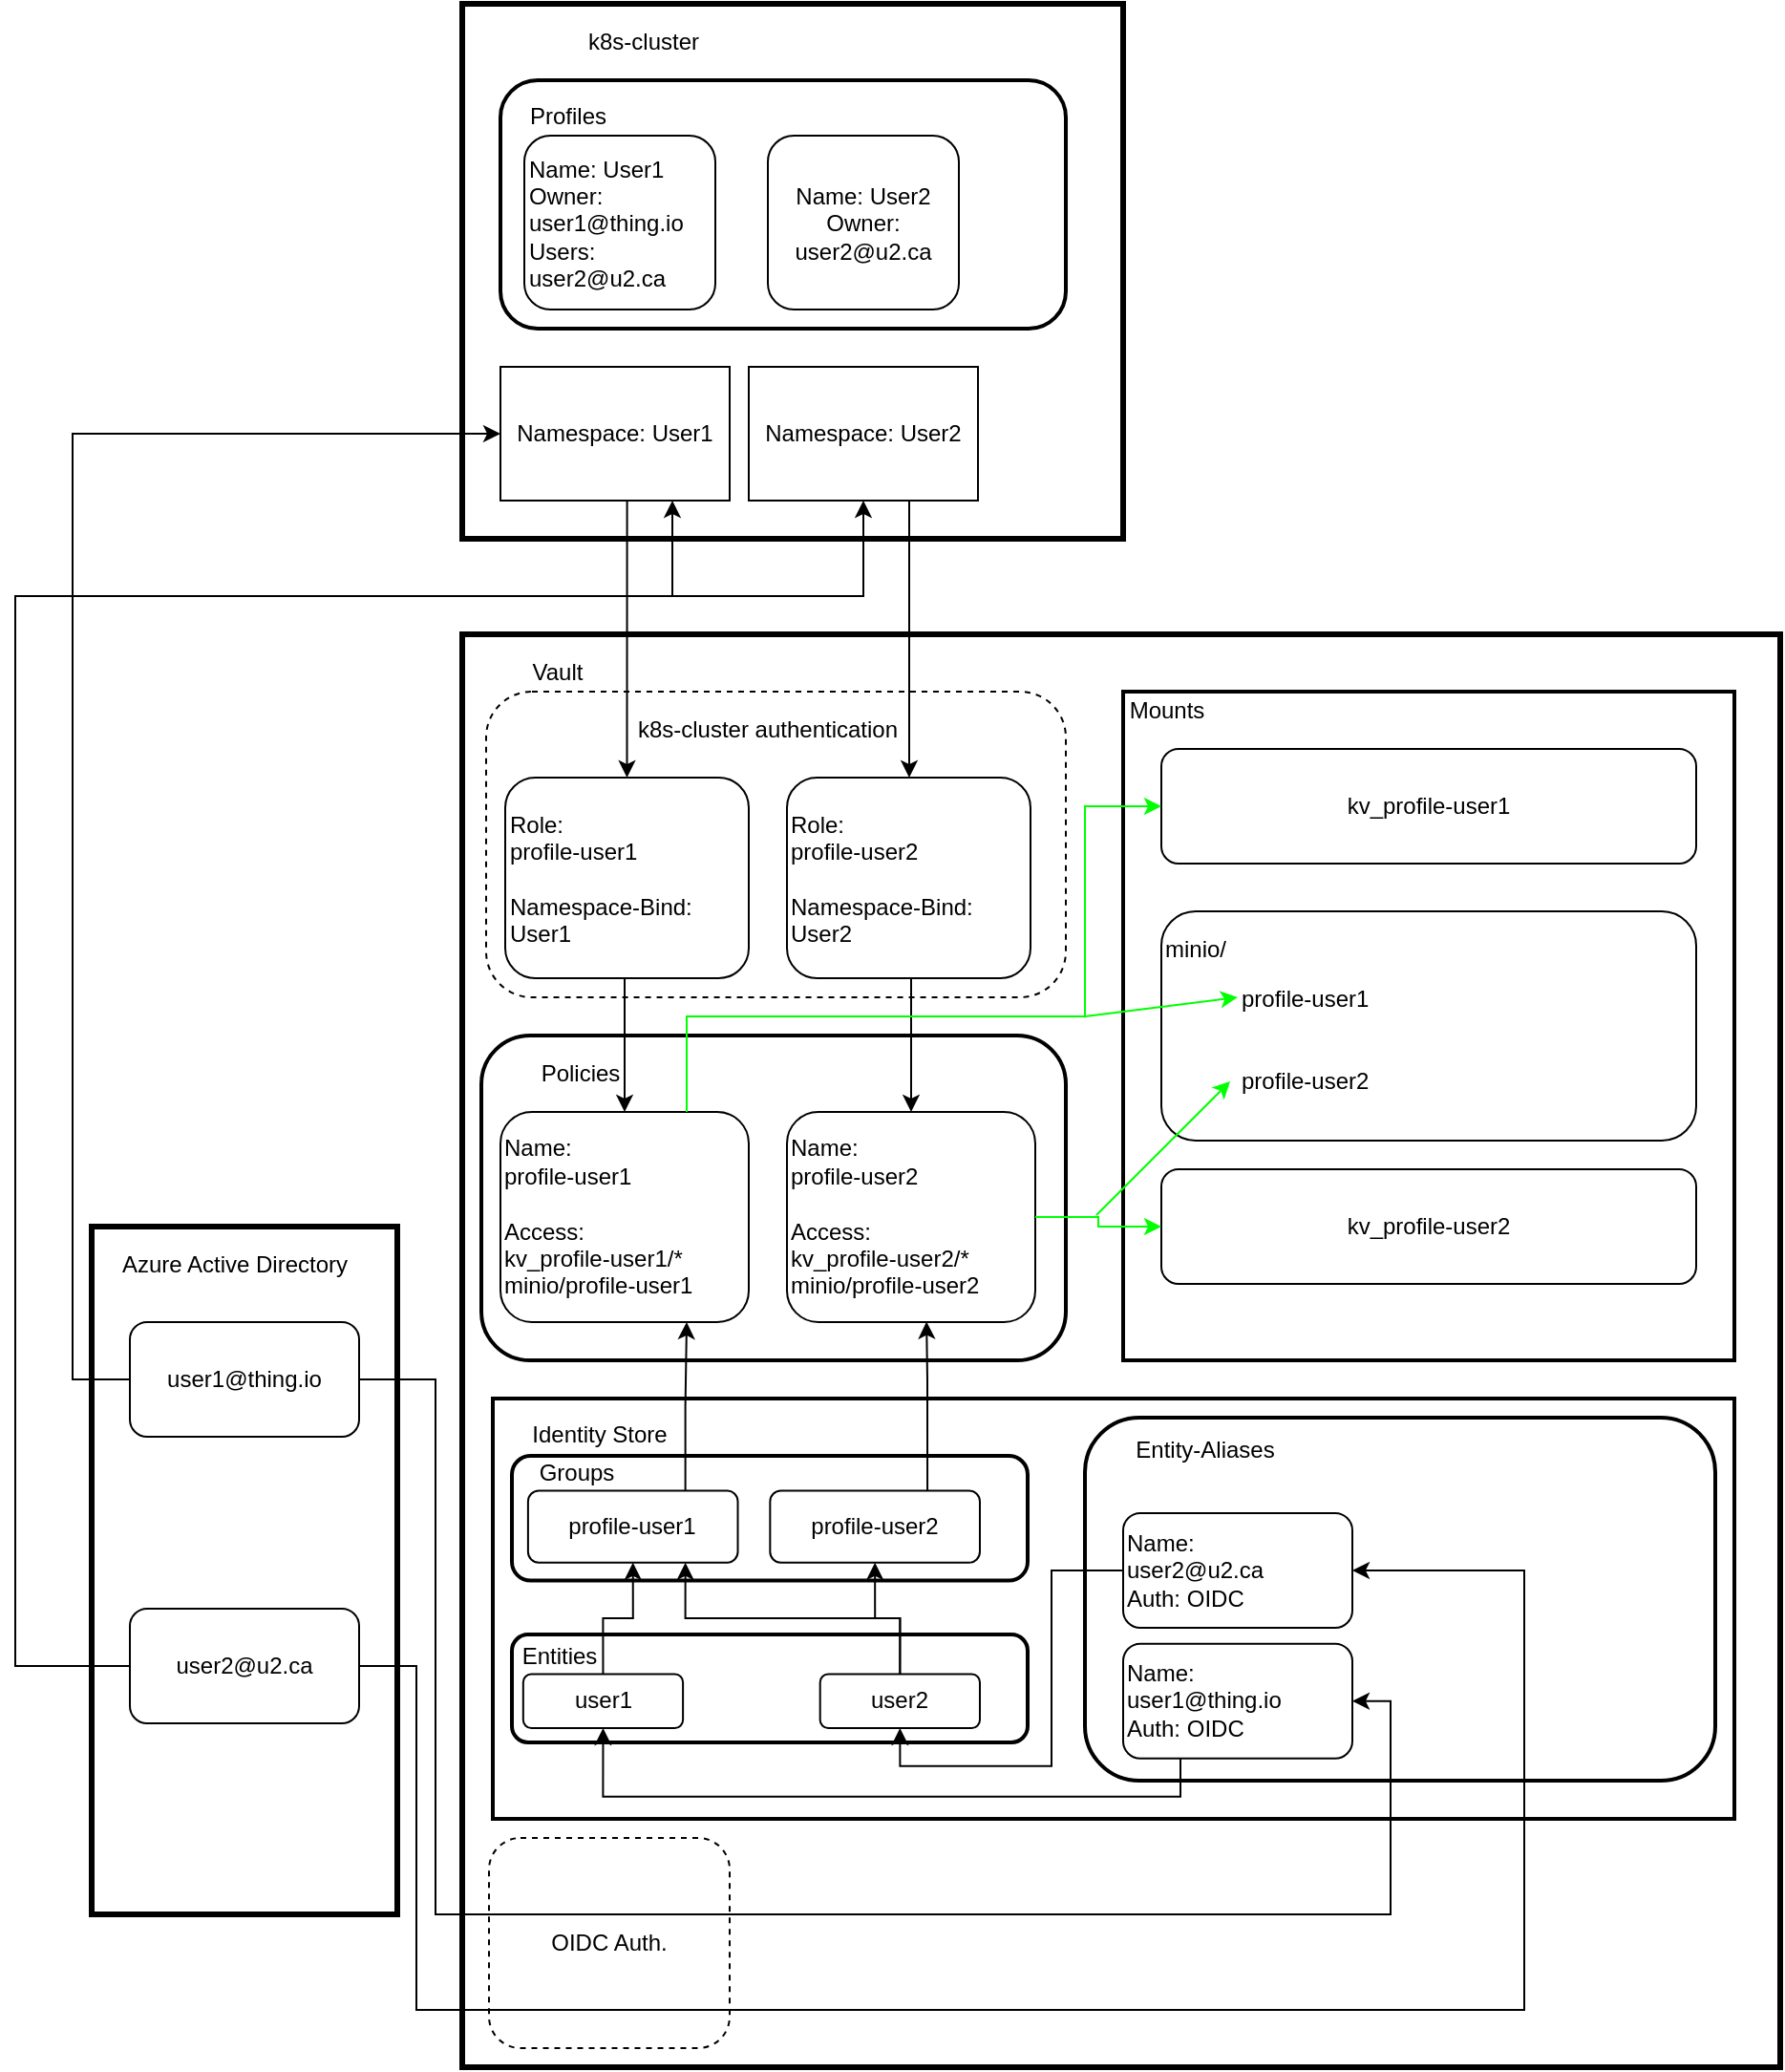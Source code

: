 <mxfile version="13.1.1" type="device"><diagram name="Page-1" id="5f0bae14-7c28-e335-631c-24af17079c00"><mxGraphModel dx="1424" dy="740" grid="1" gridSize="10" guides="1" tooltips="1" connect="1" arrows="1" fold="1" page="1" pageScale="1" pageWidth="1100" pageHeight="850" background="#ffffff" math="0" shadow="0"><root><mxCell id="0"/><mxCell id="1" parent="0"/><mxCell id="aa4gJ6uMaoks3HDydXoH-1" value="" style="rounded=0;whiteSpace=wrap;html=1;strokeWidth=3;" parent="1" vertex="1"><mxGeometry x="264" y="20" width="346" height="280" as="geometry"/></mxCell><mxCell id="aa4gJ6uMaoks3HDydXoH-2" value="k8s-cluster" style="text;html=1;strokeColor=none;fillColor=none;align=center;verticalAlign=middle;whiteSpace=wrap;rounded=0;" parent="1" vertex="1"><mxGeometry x="274" y="30" width="170" height="20" as="geometry"/></mxCell><mxCell id="aa4gJ6uMaoks3HDydXoH-5" value="" style="rounded=1;whiteSpace=wrap;html=1;strokeWidth=2;" parent="1" vertex="1"><mxGeometry x="284" y="60" width="296" height="130" as="geometry"/></mxCell><mxCell id="aa4gJ6uMaoks3HDydXoH-6" value="Profiles" style="text;html=1;strokeColor=none;fillColor=none;align=center;verticalAlign=middle;whiteSpace=wrap;rounded=0;" parent="1" vertex="1"><mxGeometry x="296.5" y="69" width="45" height="20" as="geometry"/></mxCell><mxCell id="aa4gJ6uMaoks3HDydXoH-8" value="&lt;div align=&quot;left&quot;&gt;Name: User1&lt;br&gt;Owner: user1@thing.io&lt;br&gt;Users:&lt;br&gt;&lt;/div&gt;&lt;div align=&quot;left&quot;&gt;user2@u2.ca&lt;br&gt;&lt;/div&gt;" style="rounded=1;whiteSpace=wrap;html=1;align=left;" parent="1" vertex="1"><mxGeometry x="296.5" y="89" width="100" height="91" as="geometry"/></mxCell><mxCell id="aa4gJ6uMaoks3HDydXoH-12" value="&lt;div&gt;Name: User2&lt;/div&gt;&lt;div&gt;Owner: &lt;br&gt;&lt;/div&gt;&lt;div&gt;user2@u2.ca&lt;br&gt;&lt;/div&gt;" style="rounded=1;whiteSpace=wrap;html=1;" parent="1" vertex="1"><mxGeometry x="424" y="89" width="100" height="91" as="geometry"/></mxCell><mxCell id="aa4gJ6uMaoks3HDydXoH-13" value="Namespace: User1" style="rounded=0;whiteSpace=wrap;html=1;" parent="1" vertex="1"><mxGeometry x="284" y="210" width="120" height="70" as="geometry"/></mxCell><mxCell id="aa4gJ6uMaoks3HDydXoH-15" value="Namespace: User2" style="rounded=0;whiteSpace=wrap;html=1;" parent="1" vertex="1"><mxGeometry x="414" y="210" width="120" height="70" as="geometry"/></mxCell><mxCell id="aa4gJ6uMaoks3HDydXoH-19" value="" style="rounded=0;whiteSpace=wrap;html=1;strokeWidth=3;" parent="1" vertex="1"><mxGeometry x="264" y="350" width="690" height="750" as="geometry"/></mxCell><mxCell id="aa4gJ6uMaoks3HDydXoH-20" value="" style="rounded=1;whiteSpace=wrap;html=1;strokeWidth=1;dashed=1;" parent="1" vertex="1"><mxGeometry x="276.5" y="380" width="303.5" height="160" as="geometry"/></mxCell><mxCell id="aa4gJ6uMaoks3HDydXoH-21" value="k8s-cluster authentication" style="text;html=1;strokeColor=none;fillColor=none;align=center;verticalAlign=middle;whiteSpace=wrap;rounded=0;" parent="1" vertex="1"><mxGeometry x="314" y="390" width="220" height="20" as="geometry"/></mxCell><mxCell id="aa4gJ6uMaoks3HDydXoH-22" value="&lt;div&gt;Vault&lt;/div&gt;" style="text;html=1;strokeColor=none;fillColor=none;align=center;verticalAlign=middle;whiteSpace=wrap;rounded=0;" parent="1" vertex="1"><mxGeometry x="294" y="360" width="40" height="20" as="geometry"/></mxCell><mxCell id="aa4gJ6uMaoks3HDydXoH-24" value="&lt;div align=&quot;left&quot;&gt;Role: &lt;br&gt;&lt;/div&gt;&lt;div align=&quot;left&quot;&gt;profile-user1&lt;/div&gt;&lt;div align=&quot;left&quot;&gt;&lt;br&gt;&lt;/div&gt;&lt;div align=&quot;left&quot;&gt;Namespace-Bind:&lt;/div&gt;&lt;div align=&quot;left&quot;&gt;User1&lt;br&gt;&lt;/div&gt;" style="rounded=1;whiteSpace=wrap;html=1;align=left;" parent="1" vertex="1"><mxGeometry x="286.5" y="425" width="127.5" height="105" as="geometry"/></mxCell><mxCell id="aa4gJ6uMaoks3HDydXoH-29" value="" style="rounded=1;whiteSpace=wrap;html=1;align=left;strokeWidth=2;" parent="1" vertex="1"><mxGeometry x="274" y="560" width="306" height="170" as="geometry"/></mxCell><mxCell id="aa4gJ6uMaoks3HDydXoH-30" value="&lt;div&gt;Name:&lt;/div&gt;&lt;div&gt;profile-user1&lt;/div&gt;&lt;div&gt;&lt;br&gt;&lt;/div&gt;&lt;div&gt;Access:&lt;/div&gt;&lt;div&gt;kv_profile-user1/*&lt;/div&gt;&lt;div&gt;minio/profile-user1&lt;br&gt;&lt;/div&gt;" style="rounded=1;whiteSpace=wrap;html=1;align=left;" parent="1" vertex="1"><mxGeometry x="284" y="600" width="130" height="110" as="geometry"/></mxCell><mxCell id="aa4gJ6uMaoks3HDydXoH-31" value="Policies" style="text;html=1;strokeColor=none;fillColor=none;align=center;verticalAlign=middle;whiteSpace=wrap;rounded=0;" parent="1" vertex="1"><mxGeometry x="286.5" y="570" width="77.5" height="20" as="geometry"/></mxCell><mxCell id="aa4gJ6uMaoks3HDydXoH-32" value="&lt;div&gt;Name:&lt;/div&gt;&lt;div&gt;profile-user2&lt;/div&gt;&lt;div&gt;&lt;br&gt;&lt;/div&gt;&lt;div&gt;Access:&lt;/div&gt;&lt;div&gt;kv_profile-user2/*&lt;/div&gt;&lt;div&gt;minio/profile-user2&lt;/div&gt;" style="rounded=1;whiteSpace=wrap;html=1;align=left;" parent="1" vertex="1"><mxGeometry x="434" y="600" width="130" height="110" as="geometry"/></mxCell><mxCell id="aa4gJ6uMaoks3HDydXoH-46" style="edgeStyle=orthogonalEdgeStyle;rounded=0;orthogonalLoop=1;jettySize=auto;html=1;exitX=0.5;exitY=1;exitDx=0;exitDy=0;entryX=0.5;entryY=0;entryDx=0;entryDy=0;" parent="1" source="aa4gJ6uMaoks3HDydXoH-33" target="aa4gJ6uMaoks3HDydXoH-32" edge="1"><mxGeometry relative="1" as="geometry"><Array as="points"><mxPoint x="499" y="530"/></Array></mxGeometry></mxCell><mxCell id="aa4gJ6uMaoks3HDydXoH-33" value="&lt;div align=&quot;left&quot;&gt;Role: &lt;br&gt;&lt;/div&gt;&lt;div align=&quot;left&quot;&gt;profile-user2&lt;/div&gt;&lt;div align=&quot;left&quot;&gt;&lt;br&gt;&lt;/div&gt;&lt;div align=&quot;left&quot;&gt;Namespace-Bind:&lt;/div&gt;&lt;div align=&quot;left&quot;&gt;User2&lt;br&gt;&lt;/div&gt;" style="rounded=1;whiteSpace=wrap;html=1;align=left;" parent="1" vertex="1"><mxGeometry x="434" y="425" width="127.5" height="105" as="geometry"/></mxCell><mxCell id="aa4gJ6uMaoks3HDydXoH-34" style="edgeStyle=orthogonalEdgeStyle;rounded=0;orthogonalLoop=1;jettySize=auto;html=1;exitX=0.5;exitY=1;exitDx=0;exitDy=0;entryX=0.5;entryY=0;entryDx=0;entryDy=0;" parent="1" source="aa4gJ6uMaoks3HDydXoH-24" target="aa4gJ6uMaoks3HDydXoH-30" edge="1"><mxGeometry relative="1" as="geometry"><Array as="points"><mxPoint x="349" y="530"/></Array></mxGeometry></mxCell><mxCell id="aa4gJ6uMaoks3HDydXoH-45" style="edgeStyle=orthogonalEdgeStyle;rounded=0;orthogonalLoop=1;jettySize=auto;html=1;exitX=0.5;exitY=1;exitDx=0;exitDy=0;" parent="1" source="aa4gJ6uMaoks3HDydXoH-15" target="aa4gJ6uMaoks3HDydXoH-33" edge="1"><mxGeometry relative="1" as="geometry"><Array as="points"><mxPoint x="498" y="280"/></Array></mxGeometry></mxCell><mxCell id="aa4gJ6uMaoks3HDydXoH-44" style="edgeStyle=orthogonalEdgeStyle;rounded=0;orthogonalLoop=1;jettySize=auto;html=1;exitX=0.5;exitY=1;exitDx=0;exitDy=0;entryX=0.5;entryY=0;entryDx=0;entryDy=0;" parent="1" source="aa4gJ6uMaoks3HDydXoH-13" target="aa4gJ6uMaoks3HDydXoH-24" edge="1"><mxGeometry relative="1" as="geometry"><Array as="points"><mxPoint x="350" y="280"/></Array></mxGeometry></mxCell><mxCell id="aa4gJ6uMaoks3HDydXoH-61" value="OIDC Auth." style="rounded=1;whiteSpace=wrap;html=1;align=center;dashed=1;" parent="1" vertex="1"><mxGeometry x="278" y="980" width="126" height="110" as="geometry"/></mxCell><mxCell id="aa4gJ6uMaoks3HDydXoH-74" value="" style="rounded=0;whiteSpace=wrap;html=1;align=left;strokeWidth=3;" parent="1" vertex="1"><mxGeometry x="70" y="660" width="160" height="360" as="geometry"/></mxCell><mxCell id="aa4gJ6uMaoks3HDydXoH-75" value="Azure Active Directory" style="text;html=1;strokeColor=none;fillColor=none;align=center;verticalAlign=middle;whiteSpace=wrap;rounded=0;" parent="1" vertex="1"><mxGeometry x="80" y="670" width="130" height="20" as="geometry"/></mxCell><mxCell id="aa4gJ6uMaoks3HDydXoH-81" style="edgeStyle=orthogonalEdgeStyle;rounded=0;orthogonalLoop=1;jettySize=auto;html=1;exitX=0;exitY=0.5;exitDx=0;exitDy=0;entryX=0;entryY=0.5;entryDx=0;entryDy=0;" parent="1" source="aa4gJ6uMaoks3HDydXoH-76" target="aa4gJ6uMaoks3HDydXoH-13" edge="1"><mxGeometry relative="1" as="geometry"><Array as="points"><mxPoint x="60" y="740"/><mxPoint x="60" y="245"/></Array></mxGeometry></mxCell><mxCell id="aa4gJ6uMaoks3HDydXoH-76" value="user1@thing.io" style="rounded=1;whiteSpace=wrap;html=1;align=center;" parent="1" vertex="1"><mxGeometry x="90" y="710" width="120" height="60" as="geometry"/></mxCell><mxCell id="aa4gJ6uMaoks3HDydXoH-83" style="edgeStyle=orthogonalEdgeStyle;rounded=0;orthogonalLoop=1;jettySize=auto;html=1;exitX=0;exitY=0.5;exitDx=0;exitDy=0;" parent="1" source="aa4gJ6uMaoks3HDydXoH-77" target="aa4gJ6uMaoks3HDydXoH-15" edge="1"><mxGeometry relative="1" as="geometry"><Array as="points"><mxPoint x="30" y="890"/><mxPoint x="30" y="330"/><mxPoint x="474" y="330"/></Array></mxGeometry></mxCell><mxCell id="aa4gJ6uMaoks3HDydXoH-77" value="user2@u2.ca" style="rounded=1;whiteSpace=wrap;html=1;align=center;" parent="1" vertex="1"><mxGeometry x="90" y="860" width="120" height="60" as="geometry"/></mxCell><mxCell id="aa4gJ6uMaoks3HDydXoH-85" value="" style="endArrow=classic;html=1;entryX=0.75;entryY=1;entryDx=0;entryDy=0;" parent="1" target="aa4gJ6uMaoks3HDydXoH-13" edge="1"><mxGeometry width="50" height="50" relative="1" as="geometry"><mxPoint x="374" y="330" as="sourcePoint"/><mxPoint x="410" y="280" as="targetPoint"/></mxGeometry></mxCell><mxCell id="aa4gJ6uMaoks3HDydXoH-92" value="" style="rounded=0;whiteSpace=wrap;html=1;align=center;strokeWidth=2;" parent="1" vertex="1"><mxGeometry x="280" y="750" width="650" height="220" as="geometry"/></mxCell><mxCell id="aa4gJ6uMaoks3HDydXoH-94" value="" style="group;strokeWidth=2;" parent="1" vertex="1" connectable="0"><mxGeometry x="290" y="770" width="566" height="160" as="geometry"/></mxCell><mxCell id="aa4gJ6uMaoks3HDydXoH-95" value="" style="rounded=1;whiteSpace=wrap;html=1;align=left;strokeWidth=2;" parent="aa4gJ6uMaoks3HDydXoH-94" vertex="1"><mxGeometry y="10" width="270" height="65.29" as="geometry"/></mxCell><mxCell id="aa4gJ6uMaoks3HDydXoH-96" value="Groups" style="text;html=1;strokeColor=none;fillColor=none;align=center;verticalAlign=middle;whiteSpace=wrap;rounded=0;" parent="aa4gJ6uMaoks3HDydXoH-94" vertex="1"><mxGeometry x="16.896" y="9.412" width="33.791" height="18.824" as="geometry"/></mxCell><mxCell id="aa4gJ6uMaoks3HDydXoH-97" value="&lt;div align=&quot;center&quot;&gt;profile-user1&lt;br&gt;&lt;/div&gt;" style="rounded=1;whiteSpace=wrap;html=1;align=center;" parent="aa4gJ6uMaoks3HDydXoH-94" vertex="1"><mxGeometry x="8.448" y="28.235" width="109.821" height="37.647" as="geometry"/></mxCell><mxCell id="aa4gJ6uMaoks3HDydXoH-98" value="&lt;div align=&quot;center&quot;&gt;profile-user2&lt;br&gt;&lt;/div&gt;" style="rounded=1;whiteSpace=wrap;html=1;align=center;" parent="aa4gJ6uMaoks3HDydXoH-94" vertex="1"><mxGeometry x="135.164" y="28.235" width="109.821" height="37.647" as="geometry"/></mxCell><mxCell id="aa4gJ6uMaoks3HDydXoH-99" value="" style="rounded=1;whiteSpace=wrap;html=1;align=left;strokeWidth=2;" parent="aa4gJ6uMaoks3HDydXoH-94" vertex="1"><mxGeometry y="103.53" width="270" height="56.47" as="geometry"/></mxCell><mxCell id="aa4gJ6uMaoks3HDydXoH-100" value="Entities" style="text;html=1;strokeColor=none;fillColor=none;align=center;verticalAlign=middle;whiteSpace=wrap;rounded=0;" parent="aa4gJ6uMaoks3HDydXoH-94" vertex="1"><mxGeometry x="8.448" y="105.412" width="33.791" height="18.824" as="geometry"/></mxCell><mxCell id="aa4gJ6uMaoks3HDydXoH-101" style="edgeStyle=orthogonalEdgeStyle;rounded=0;orthogonalLoop=1;jettySize=auto;html=1;exitX=0.5;exitY=0;exitDx=0;exitDy=0;entryX=0.5;entryY=1;entryDx=0;entryDy=0;" parent="aa4gJ6uMaoks3HDydXoH-94" source="aa4gJ6uMaoks3HDydXoH-102" target="aa4gJ6uMaoks3HDydXoH-97" edge="1"><mxGeometry relative="1" as="geometry"/></mxCell><mxCell id="aa4gJ6uMaoks3HDydXoH-102" value="&lt;div align=&quot;center&quot;&gt;user1&lt;/div&gt;" style="rounded=1;whiteSpace=wrap;html=1;align=center;" parent="aa4gJ6uMaoks3HDydXoH-94" vertex="1"><mxGeometry x="5.913" y="124.235" width="83.633" height="28.235" as="geometry"/></mxCell><mxCell id="aa4gJ6uMaoks3HDydXoH-103" style="edgeStyle=orthogonalEdgeStyle;rounded=0;orthogonalLoop=1;jettySize=auto;html=1;exitX=0.5;exitY=0;exitDx=0;exitDy=0;entryX=0.75;entryY=1;entryDx=0;entryDy=0;" parent="aa4gJ6uMaoks3HDydXoH-94" source="aa4gJ6uMaoks3HDydXoH-104" target="aa4gJ6uMaoks3HDydXoH-97" edge="1"><mxGeometry relative="1" as="geometry"/></mxCell><mxCell id="aa4gJ6uMaoks3HDydXoH-104" value="&lt;div align=&quot;center&quot;&gt;user2&lt;/div&gt;" style="rounded=1;whiteSpace=wrap;html=1;align=center;" parent="aa4gJ6uMaoks3HDydXoH-94" vertex="1"><mxGeometry x="161.354" y="124.235" width="83.633" height="28.235" as="geometry"/></mxCell><mxCell id="aa4gJ6uMaoks3HDydXoH-105" style="edgeStyle=orthogonalEdgeStyle;rounded=0;orthogonalLoop=1;jettySize=auto;html=1;exitX=0.5;exitY=0;exitDx=0;exitDy=0;entryX=0.5;entryY=1;entryDx=0;entryDy=0;" parent="aa4gJ6uMaoks3HDydXoH-94" source="aa4gJ6uMaoks3HDydXoH-104" target="aa4gJ6uMaoks3HDydXoH-98" edge="1"><mxGeometry relative="1" as="geometry"/></mxCell><mxCell id="aa4gJ6uMaoks3HDydXoH-106" value="Identity Store" style="text;html=1;strokeColor=none;fillColor=none;align=center;verticalAlign=middle;whiteSpace=wrap;rounded=0;" parent="1" vertex="1"><mxGeometry x="292" y="759" width="88" height="20" as="geometry"/></mxCell><mxCell id="aa4gJ6uMaoks3HDydXoH-107" style="edgeStyle=orthogonalEdgeStyle;rounded=0;orthogonalLoop=1;jettySize=auto;html=1;exitX=0.75;exitY=0;exitDx=0;exitDy=0;entryX=0.75;entryY=1;entryDx=0;entryDy=0;" parent="1" source="aa4gJ6uMaoks3HDydXoH-97" target="aa4gJ6uMaoks3HDydXoH-30" edge="1"><mxGeometry relative="1" as="geometry"><Array as="points"><mxPoint x="381" y="754"/></Array></mxGeometry></mxCell><mxCell id="aa4gJ6uMaoks3HDydXoH-108" style="edgeStyle=orthogonalEdgeStyle;rounded=0;orthogonalLoop=1;jettySize=auto;html=1;exitX=0.75;exitY=0;exitDx=0;exitDy=0;entryX=0.562;entryY=0.998;entryDx=0;entryDy=0;entryPerimeter=0;" parent="1" source="aa4gJ6uMaoks3HDydXoH-98" target="aa4gJ6uMaoks3HDydXoH-32" edge="1"><mxGeometry relative="1" as="geometry"><Array as="points"><mxPoint x="507" y="740"/><mxPoint x="507" y="740"/></Array></mxGeometry></mxCell><mxCell id="aa4gJ6uMaoks3HDydXoH-113" value="" style="rounded=0;whiteSpace=wrap;html=1;align=center;strokeWidth=2;" parent="1" vertex="1"><mxGeometry x="610" y="380" width="320" height="350" as="geometry"/></mxCell><mxCell id="aa4gJ6uMaoks3HDydXoH-114" value="kv_profile-user1" style="rounded=1;whiteSpace=wrap;html=1;align=center;" parent="1" vertex="1"><mxGeometry x="630" y="410" width="280" height="60" as="geometry"/></mxCell><mxCell id="aa4gJ6uMaoks3HDydXoH-115" value="&lt;div&gt;Mounts&lt;/div&gt;" style="text;html=1;strokeColor=none;fillColor=none;align=center;verticalAlign=middle;whiteSpace=wrap;rounded=0;" parent="1" vertex="1"><mxGeometry x="613" y="380" width="40" height="20" as="geometry"/></mxCell><mxCell id="aa4gJ6uMaoks3HDydXoH-116" value="kv_profile-user2" style="rounded=1;whiteSpace=wrap;html=1;align=center;" parent="1" vertex="1"><mxGeometry x="630" y="630" width="280" height="60" as="geometry"/></mxCell><mxCell id="aa4gJ6uMaoks3HDydXoH-121" value="&lt;div align=&quot;left&quot;&gt;minio/&lt;/div&gt;&lt;blockquote&gt;profile-user1&lt;br&gt;&lt;br&gt;&lt;br&gt;profile-user2&lt;br&gt;&lt;/blockquote&gt;" style="rounded=1;whiteSpace=wrap;html=1;align=left;" parent="1" vertex="1"><mxGeometry x="630" y="495" width="280" height="120" as="geometry"/></mxCell><mxCell id="aa4gJ6uMaoks3HDydXoH-123" style="edgeStyle=orthogonalEdgeStyle;rounded=0;orthogonalLoop=1;jettySize=auto;html=1;exitX=0.75;exitY=0;exitDx=0;exitDy=0;entryX=0;entryY=0.5;entryDx=0;entryDy=0;strokeColor=#00FF00;" parent="1" source="aa4gJ6uMaoks3HDydXoH-30" target="aa4gJ6uMaoks3HDydXoH-114" edge="1"><mxGeometry relative="1" as="geometry"><Array as="points"><mxPoint x="381" y="550"/><mxPoint x="590" y="550"/><mxPoint x="590" y="440"/></Array></mxGeometry></mxCell><mxCell id="aa4gJ6uMaoks3HDydXoH-125" value="" style="endArrow=classic;html=1;strokeColor=#00FF00;" parent="1" edge="1"><mxGeometry width="50" height="50" relative="1" as="geometry"><mxPoint x="590" y="550" as="sourcePoint"/><mxPoint x="670" y="540" as="targetPoint"/></mxGeometry></mxCell><mxCell id="aa4gJ6uMaoks3HDydXoH-126" style="edgeStyle=orthogonalEdgeStyle;rounded=0;orthogonalLoop=1;jettySize=auto;html=1;exitX=1;exitY=0.5;exitDx=0;exitDy=0;entryX=0;entryY=0.5;entryDx=0;entryDy=0;strokeColor=#00FF00;" parent="1" source="aa4gJ6uMaoks3HDydXoH-32" target="aa4gJ6uMaoks3HDydXoH-116" edge="1"><mxGeometry relative="1" as="geometry"/></mxCell><mxCell id="aa4gJ6uMaoks3HDydXoH-127" value="" style="endArrow=classic;html=1;strokeColor=#00FF00;entryX=0.143;entryY=0.708;entryDx=0;entryDy=0;entryPerimeter=0;" parent="1" edge="1"><mxGeometry width="50" height="50" relative="1" as="geometry"><mxPoint x="596" y="654" as="sourcePoint"/><mxPoint x="666.04" y="583.96" as="targetPoint"/></mxGeometry></mxCell><mxCell id="aa4gJ6uMaoks3HDydXoH-66" value="" style="rounded=1;whiteSpace=wrap;html=1;align=left;strokeWidth=2;" parent="1" vertex="1"><mxGeometry x="590" y="760" width="330" height="190" as="geometry"/></mxCell><mxCell id="aa4gJ6uMaoks3HDydXoH-67" value="Entity-Aliases" style="text;html=1;strokeColor=none;fillColor=none;align=center;verticalAlign=middle;whiteSpace=wrap;rounded=0;" parent="1" vertex="1"><mxGeometry x="600" y="770" width="106" height="14.47" as="geometry"/></mxCell><mxCell id="aa4gJ6uMaoks3HDydXoH-129" style="edgeStyle=orthogonalEdgeStyle;rounded=0;orthogonalLoop=1;jettySize=auto;html=1;exitX=0.25;exitY=1;exitDx=0;exitDy=0;entryX=0.5;entryY=1;entryDx=0;entryDy=0;strokeColor=#000000;" parent="1" source="aa4gJ6uMaoks3HDydXoH-68" target="aa4gJ6uMaoks3HDydXoH-102" edge="1"><mxGeometry relative="1" as="geometry"/></mxCell><mxCell id="aa4gJ6uMaoks3HDydXoH-68" value="&lt;div&gt;Name: user1@thing.io&lt;/div&gt;&lt;div&gt;Auth: OIDC&lt;br&gt;&lt;/div&gt;" style="rounded=1;whiteSpace=wrap;html=1;align=left;" parent="1" vertex="1"><mxGeometry x="610" y="878.35" width="120" height="60" as="geometry"/></mxCell><mxCell id="aa4gJ6uMaoks3HDydXoH-130" style="edgeStyle=orthogonalEdgeStyle;rounded=0;orthogonalLoop=1;jettySize=auto;html=1;exitX=0;exitY=0.5;exitDx=0;exitDy=0;entryX=0.5;entryY=1;entryDx=0;entryDy=0;strokeColor=#000000;" parent="1" source="aa4gJ6uMaoks3HDydXoH-69" target="aa4gJ6uMaoks3HDydXoH-104" edge="1"><mxGeometry relative="1" as="geometry"/></mxCell><mxCell id="aa4gJ6uMaoks3HDydXoH-69" value="&lt;div&gt;Name: &lt;br&gt;&lt;/div&gt;&lt;div&gt;user2@u2.ca&lt;/div&gt;&lt;div&gt;Auth: OIDC&lt;br&gt;&lt;/div&gt;" style="rounded=1;whiteSpace=wrap;html=1;align=left;" parent="1" vertex="1"><mxGeometry x="610" y="810" width="120" height="60" as="geometry"/></mxCell><mxCell id="aa4gJ6uMaoks3HDydXoH-131" style="edgeStyle=orthogonalEdgeStyle;rounded=0;orthogonalLoop=1;jettySize=auto;html=1;exitX=1;exitY=0.5;exitDx=0;exitDy=0;entryX=1;entryY=0.5;entryDx=0;entryDy=0;strokeColor=#000000;" parent="1" source="aa4gJ6uMaoks3HDydXoH-77" target="aa4gJ6uMaoks3HDydXoH-69" edge="1"><mxGeometry relative="1" as="geometry"><Array as="points"><mxPoint x="240" y="890"/><mxPoint x="240" y="1070"/><mxPoint x="820" y="1070"/><mxPoint x="820" y="840"/></Array></mxGeometry></mxCell><mxCell id="aa4gJ6uMaoks3HDydXoH-132" style="edgeStyle=orthogonalEdgeStyle;rounded=0;orthogonalLoop=1;jettySize=auto;html=1;exitX=1;exitY=0.5;exitDx=0;exitDy=0;entryX=1;entryY=0.5;entryDx=0;entryDy=0;strokeColor=#000000;" parent="1" source="aa4gJ6uMaoks3HDydXoH-76" target="aa4gJ6uMaoks3HDydXoH-68" edge="1"><mxGeometry relative="1" as="geometry"><Array as="points"><mxPoint x="250" y="740"/><mxPoint x="250" y="1020"/><mxPoint x="750" y="1020"/><mxPoint x="750" y="908"/></Array></mxGeometry></mxCell></root></mxGraphModel></diagram></mxfile>